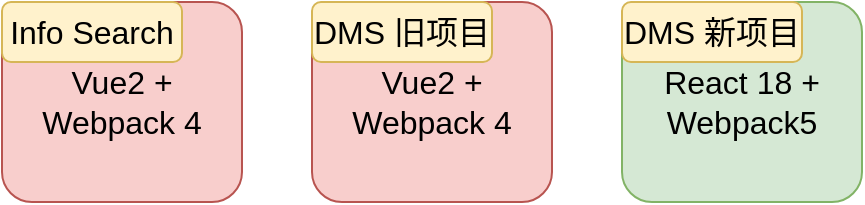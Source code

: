 <mxfile version="22.0.6" type="github">
  <diagram name="第 1 页" id="Llod9EvBODx-6c_E42_-">
    <mxGraphModel dx="2581" dy="1050" grid="1" gridSize="10" guides="1" tooltips="1" connect="1" arrows="1" fold="1" page="1" pageScale="1" pageWidth="827" pageHeight="1169" math="0" shadow="0">
      <root>
        <mxCell id="0" />
        <mxCell id="1" parent="0" />
        <mxCell id="SrW7wTlXICyDhQoWJwJw-1" value="Vue2 + Webpack 4" style="rounded=1;whiteSpace=wrap;html=1;fillColor=#f8cecc;strokeColor=#b85450;fontSize=16;" vertex="1" parent="1">
          <mxGeometry x="125" y="270" width="120" height="100" as="geometry" />
        </mxCell>
        <mxCell id="SrW7wTlXICyDhQoWJwJw-2" value="DMS 旧项目" style="text;html=1;strokeColor=#d6b656;fillColor=#fff2cc;align=center;verticalAlign=middle;whiteSpace=wrap;rounded=1;fontSize=16;" vertex="1" parent="1">
          <mxGeometry x="125" y="270" width="90" height="30" as="geometry" />
        </mxCell>
        <mxCell id="SrW7wTlXICyDhQoWJwJw-3" value="React 18 + Webpack5" style="rounded=1;whiteSpace=wrap;html=1;fillColor=#d5e8d4;strokeColor=#82b366;fontSize=16;" vertex="1" parent="1">
          <mxGeometry x="280" y="270" width="120" height="100" as="geometry" />
        </mxCell>
        <mxCell id="SrW7wTlXICyDhQoWJwJw-4" value="DMS 新项目" style="text;html=1;strokeColor=#d6b656;fillColor=#fff2cc;align=center;verticalAlign=middle;whiteSpace=wrap;rounded=1;fontSize=16;" vertex="1" parent="1">
          <mxGeometry x="280" y="270" width="90" height="30" as="geometry" />
        </mxCell>
        <mxCell id="SrW7wTlXICyDhQoWJwJw-5" value="Vue2 + Webpack 4" style="rounded=1;whiteSpace=wrap;html=1;fillColor=#f8cecc;strokeColor=#b85450;fontSize=16;" vertex="1" parent="1">
          <mxGeometry x="-30" y="270" width="120" height="100" as="geometry" />
        </mxCell>
        <mxCell id="SrW7wTlXICyDhQoWJwJw-6" value="Info Search" style="text;html=1;strokeColor=#d6b656;fillColor=#fff2cc;align=center;verticalAlign=middle;whiteSpace=wrap;rounded=1;fontSize=16;" vertex="1" parent="1">
          <mxGeometry x="-30" y="270" width="90" height="30" as="geometry" />
        </mxCell>
      </root>
    </mxGraphModel>
  </diagram>
</mxfile>
